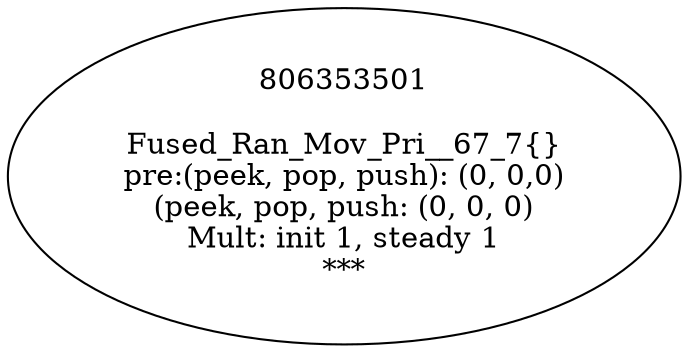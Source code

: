 digraph Flattend {
size = "8, 10.5";
806353501 [ label="806353501\n\nFused_Ran_Mov_Pri__67_7{}\npre:(peek, pop, push): (0, 0,0)\n(peek, pop, push: (0, 0, 0)\nMult: init 1, steady 1\n *** " ];
}
